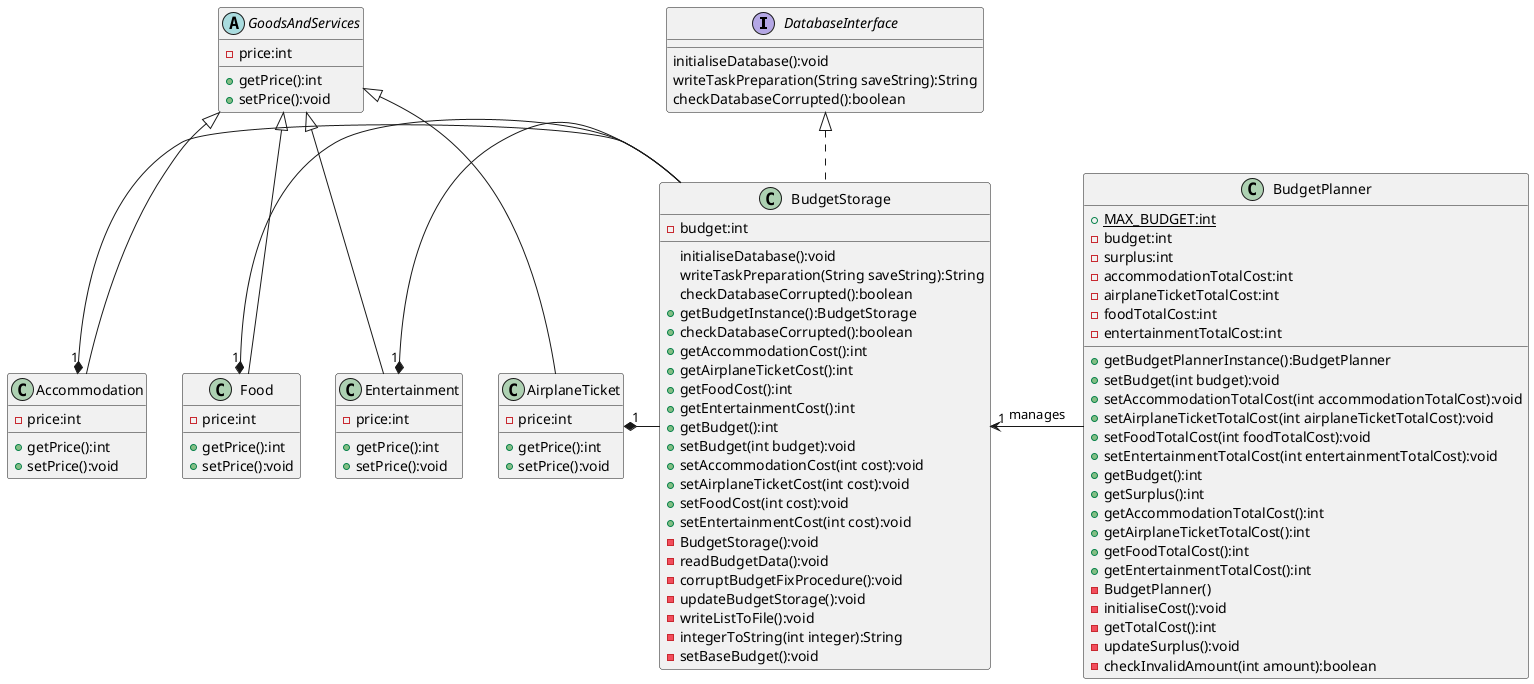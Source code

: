 @startuml
'https://plantuml.com/sequence-diagram

interface DatabaseInterface {
initialiseDatabase():void
writeTaskPreparation(String saveString):String
checkDatabaseCorrupted():boolean
}
class BudgetStorage implements DatabaseInterface {
-budget:int
initialiseDatabase():void
writeTaskPreparation(String saveString):String
checkDatabaseCorrupted():boolean
+getBudgetInstance():BudgetStorage
+checkDatabaseCorrupted():boolean
+getAccommodationCost():int
+getAirplaneTicketCost():int
+getFoodCost():int
+getEntertainmentCost():int
+getBudget():int
+setBudget(int budget):void
+setAccommodationCost(int cost):void
+setAirplaneTicketCost(int cost):void
+setFoodCost(int cost):void
+setEntertainmentCost(int cost):void
-BudgetStorage():void
-readBudgetData():void
-corruptBudgetFixProcedure():void
-updateBudgetStorage():void
-writeListToFile():void
-integerToString(int integer):String
-setBaseBudget():void
}
class BudgetPlanner {
{static}+MAX_BUDGET:int
-budget:int
-surplus:int
-accommodationTotalCost:int
-airplaneTicketTotalCost:int
-foodTotalCost:int
-entertainmentTotalCost:int
+getBudgetPlannerInstance():BudgetPlanner
+setBudget(int budget):void
+setAccommodationTotalCost(int accommodationTotalCost):void
+setAirplaneTicketTotalCost(int airplaneTicketTotalCost):void
+setFoodTotalCost(int foodTotalCost):void
+setEntertainmentTotalCost(int entertainmentTotalCost):void
+getBudget():int
+getSurplus():int
+getAccommodationTotalCost():int
+getAirplaneTicketTotalCost():int
+getFoodTotalCost():int
+getEntertainmentTotalCost():int
-BudgetPlanner()
-initialiseCost():void
-getTotalCost():int
-updateSurplus():void
-checkInvalidAmount(int amount):boolean

}
BudgetStorage "1" <- BudgetPlanner : manages
BudgetStorage -left-* "1"AirplaneTicket
BudgetStorage -left-* "1"Entertainment
BudgetStorage -left-* "1"Food
BudgetStorage -left-* "1"Accommodation

class AirplaneTicket extends GoodsAndServices {
-price:int
+getPrice():int
+setPrice():void
}
class Accommodation extends GoodsAndServices {
-price:int
+getPrice():int
+setPrice():void
}
class Food extends GoodsAndServices {
-price:int
+getPrice():int
+setPrice():void
}
class Entertainment extends GoodsAndServices {
-price:int
+getPrice():int
+setPrice():void
}
abstract class GoodsAndServices {
-price:int
+getPrice():int
+setPrice():void
}

@enduml